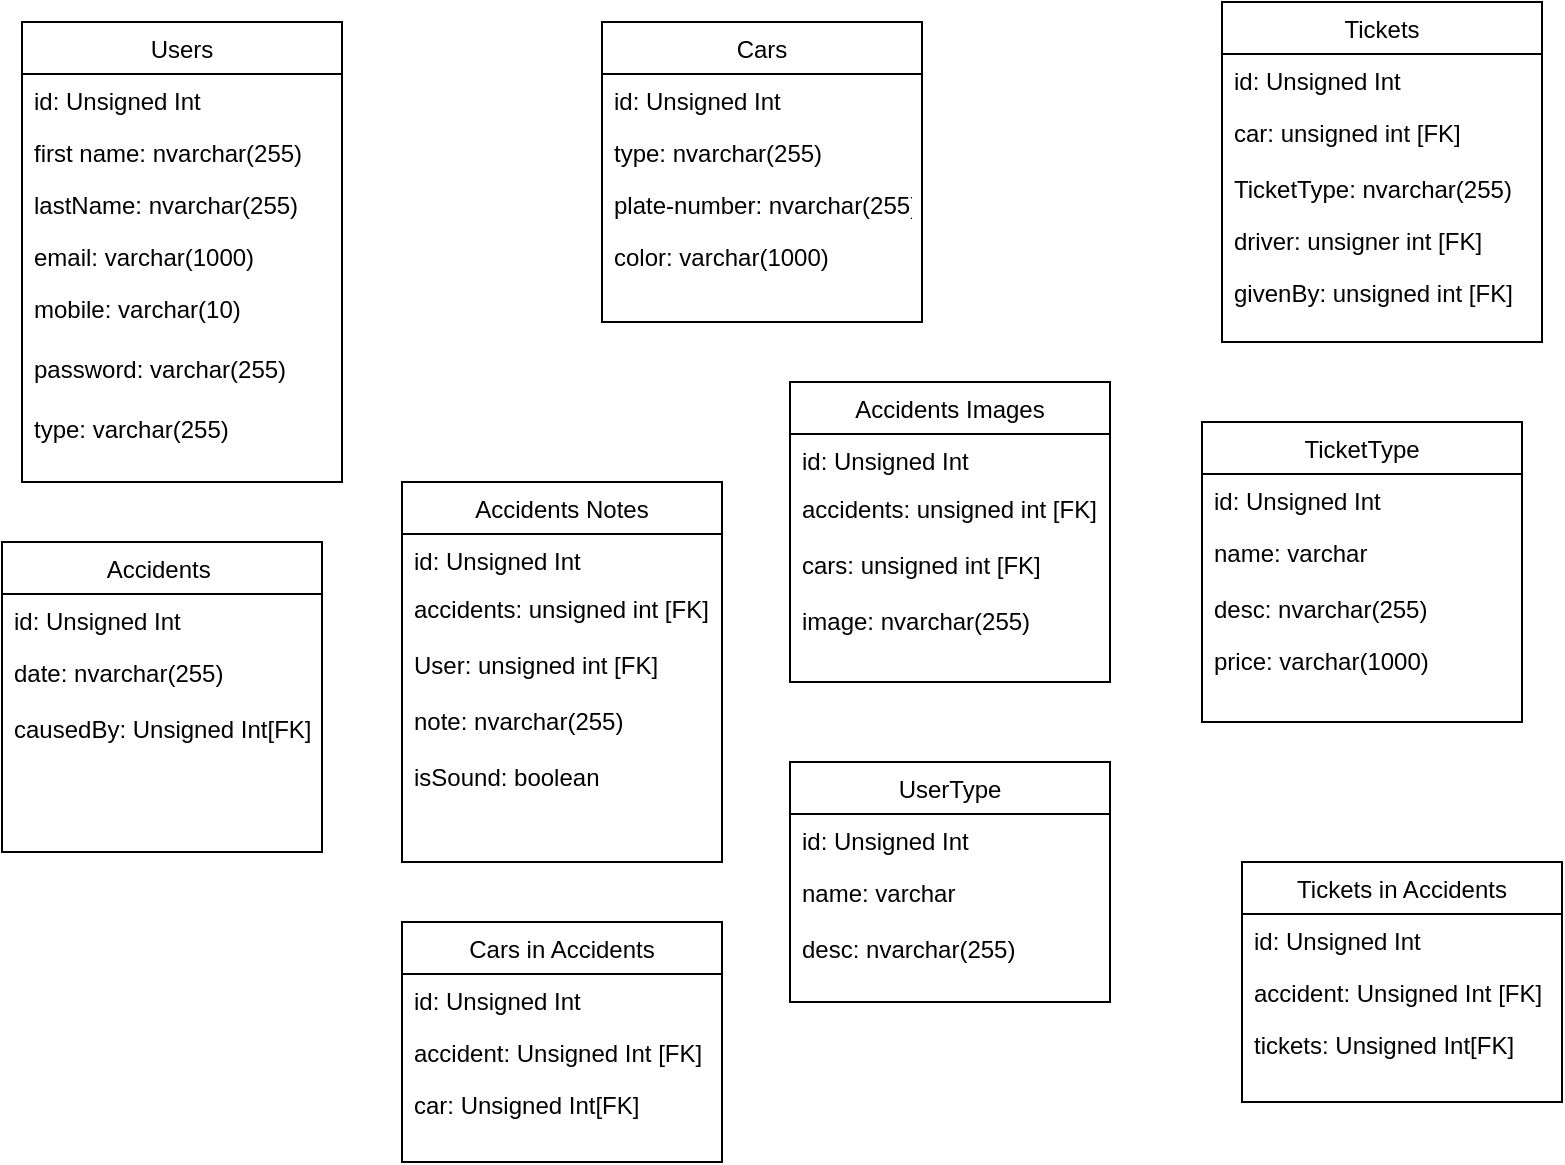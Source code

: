 <mxfile version="14.8.5" type="device"><diagram id="C5RBs43oDa-KdzZeNtuy" name="Page-1"><mxGraphModel dx="988" dy="637" grid="1" gridSize="10" guides="1" tooltips="1" connect="1" arrows="1" fold="1" page="1" pageScale="1" pageWidth="827" pageHeight="1169" math="0" shadow="0"><root><mxCell id="WIyWlLk6GJQsqaUBKTNV-0"/><mxCell id="WIyWlLk6GJQsqaUBKTNV-1" parent="WIyWlLk6GJQsqaUBKTNV-0"/><mxCell id="zkfFHV4jXpPFQw0GAbJ--17" value="Users" style="swimlane;fontStyle=0;align=center;verticalAlign=top;childLayout=stackLayout;horizontal=1;startSize=26;horizontalStack=0;resizeParent=1;resizeLast=0;collapsible=1;marginBottom=0;rounded=0;shadow=0;strokeWidth=1;" parent="WIyWlLk6GJQsqaUBKTNV-1" vertex="1"><mxGeometry x="30" y="40" width="160" height="230" as="geometry"><mxRectangle x="550" y="140" width="160" height="26" as="alternateBounds"/></mxGeometry></mxCell><mxCell id="zkfFHV4jXpPFQw0GAbJ--18" value="id: Unsigned Int" style="text;align=left;verticalAlign=top;spacingLeft=4;spacingRight=4;overflow=hidden;rotatable=0;points=[[0,0.5],[1,0.5]];portConstraint=eastwest;" parent="zkfFHV4jXpPFQw0GAbJ--17" vertex="1"><mxGeometry y="26" width="160" height="26" as="geometry"/></mxCell><mxCell id="zkfFHV4jXpPFQw0GAbJ--19" value="first name: nvarchar(255)" style="text;align=left;verticalAlign=top;spacingLeft=4;spacingRight=4;overflow=hidden;rotatable=0;points=[[0,0.5],[1,0.5]];portConstraint=eastwest;rounded=0;shadow=0;html=0;" parent="zkfFHV4jXpPFQw0GAbJ--17" vertex="1"><mxGeometry y="52" width="160" height="26" as="geometry"/></mxCell><mxCell id="zkfFHV4jXpPFQw0GAbJ--20" value="lastName: nvarchar(255)" style="text;align=left;verticalAlign=top;spacingLeft=4;spacingRight=4;overflow=hidden;rotatable=0;points=[[0,0.5],[1,0.5]];portConstraint=eastwest;rounded=0;shadow=0;html=0;" parent="zkfFHV4jXpPFQw0GAbJ--17" vertex="1"><mxGeometry y="78" width="160" height="26" as="geometry"/></mxCell><mxCell id="zkfFHV4jXpPFQw0GAbJ--21" value="email: varchar(1000)" style="text;align=left;verticalAlign=top;spacingLeft=4;spacingRight=4;overflow=hidden;rotatable=0;points=[[0,0.5],[1,0.5]];portConstraint=eastwest;rounded=0;shadow=0;html=0;" parent="zkfFHV4jXpPFQw0GAbJ--17" vertex="1"><mxGeometry y="104" width="160" height="26" as="geometry"/></mxCell><mxCell id="zkfFHV4jXpPFQw0GAbJ--22" value="mobile: varchar(10)" style="text;align=left;verticalAlign=top;spacingLeft=4;spacingRight=4;overflow=hidden;rotatable=0;points=[[0,0.5],[1,0.5]];portConstraint=eastwest;rounded=0;shadow=0;html=0;" parent="zkfFHV4jXpPFQw0GAbJ--17" vertex="1"><mxGeometry y="130" width="160" height="30" as="geometry"/></mxCell><mxCell id="WPhgTJK7prdFqm8Pn-0m-1" value="password: varchar(255)" style="text;align=left;verticalAlign=top;spacingLeft=4;spacingRight=4;overflow=hidden;rotatable=0;points=[[0,0.5],[1,0.5]];portConstraint=eastwest;rounded=0;shadow=0;html=0;" vertex="1" parent="zkfFHV4jXpPFQw0GAbJ--17"><mxGeometry y="160" width="160" height="30" as="geometry"/></mxCell><mxCell id="WPhgTJK7prdFqm8Pn-0m-71" value="type: varchar(255)" style="text;align=left;verticalAlign=top;spacingLeft=4;spacingRight=4;overflow=hidden;rotatable=0;points=[[0,0.5],[1,0.5]];portConstraint=eastwest;rounded=0;shadow=0;html=0;" vertex="1" parent="zkfFHV4jXpPFQw0GAbJ--17"><mxGeometry y="190" width="160" height="30" as="geometry"/></mxCell><mxCell id="WPhgTJK7prdFqm8Pn-0m-5" value="Accidents " style="swimlane;fontStyle=0;align=center;verticalAlign=top;childLayout=stackLayout;horizontal=1;startSize=26;horizontalStack=0;resizeParent=1;resizeLast=0;collapsible=1;marginBottom=0;rounded=0;shadow=0;strokeWidth=1;" vertex="1" parent="WIyWlLk6GJQsqaUBKTNV-1"><mxGeometry x="20" y="300" width="160" height="155" as="geometry"><mxRectangle x="550" y="140" width="160" height="26" as="alternateBounds"/></mxGeometry></mxCell><mxCell id="WPhgTJK7prdFqm8Pn-0m-6" value="id: Unsigned Int" style="text;align=left;verticalAlign=top;spacingLeft=4;spacingRight=4;overflow=hidden;rotatable=0;points=[[0,0.5],[1,0.5]];portConstraint=eastwest;" vertex="1" parent="WPhgTJK7prdFqm8Pn-0m-5"><mxGeometry y="26" width="160" height="26" as="geometry"/></mxCell><mxCell id="WPhgTJK7prdFqm8Pn-0m-7" value="date: nvarchar(255)" style="text;align=left;verticalAlign=top;spacingLeft=4;spacingRight=4;overflow=hidden;rotatable=0;points=[[0,0.5],[1,0.5]];portConstraint=eastwest;rounded=0;shadow=0;html=0;" vertex="1" parent="WPhgTJK7prdFqm8Pn-0m-5"><mxGeometry y="52" width="160" height="28" as="geometry"/></mxCell><mxCell id="WPhgTJK7prdFqm8Pn-0m-52" value="causedBy: Unsigned Int[FK]" style="text;align=left;verticalAlign=top;spacingLeft=4;spacingRight=4;overflow=hidden;rotatable=0;points=[[0,0.5],[1,0.5]];portConstraint=eastwest;rounded=0;shadow=0;html=0;" vertex="1" parent="WPhgTJK7prdFqm8Pn-0m-5"><mxGeometry y="80" width="160" height="28" as="geometry"/></mxCell><mxCell id="WPhgTJK7prdFqm8Pn-0m-12" value="Cars" style="swimlane;fontStyle=0;align=center;verticalAlign=top;childLayout=stackLayout;horizontal=1;startSize=26;horizontalStack=0;resizeParent=1;resizeLast=0;collapsible=1;marginBottom=0;rounded=0;shadow=0;strokeWidth=1;" vertex="1" parent="WIyWlLk6GJQsqaUBKTNV-1"><mxGeometry x="320" y="40" width="160" height="150" as="geometry"><mxRectangle x="550" y="140" width="160" height="26" as="alternateBounds"/></mxGeometry></mxCell><mxCell id="WPhgTJK7prdFqm8Pn-0m-13" value="id: Unsigned Int" style="text;align=left;verticalAlign=top;spacingLeft=4;spacingRight=4;overflow=hidden;rotatable=0;points=[[0,0.5],[1,0.5]];portConstraint=eastwest;" vertex="1" parent="WPhgTJK7prdFqm8Pn-0m-12"><mxGeometry y="26" width="160" height="26" as="geometry"/></mxCell><mxCell id="WPhgTJK7prdFqm8Pn-0m-14" value="type: nvarchar(255)" style="text;align=left;verticalAlign=top;spacingLeft=4;spacingRight=4;overflow=hidden;rotatable=0;points=[[0,0.5],[1,0.5]];portConstraint=eastwest;rounded=0;shadow=0;html=0;" vertex="1" parent="WPhgTJK7prdFqm8Pn-0m-12"><mxGeometry y="52" width="160" height="26" as="geometry"/></mxCell><mxCell id="WPhgTJK7prdFqm8Pn-0m-15" value="plate-number: nvarchar(255)" style="text;align=left;verticalAlign=top;spacingLeft=4;spacingRight=4;overflow=hidden;rotatable=0;points=[[0,0.5],[1,0.5]];portConstraint=eastwest;rounded=0;shadow=0;html=0;" vertex="1" parent="WPhgTJK7prdFqm8Pn-0m-12"><mxGeometry y="78" width="160" height="26" as="geometry"/></mxCell><mxCell id="WPhgTJK7prdFqm8Pn-0m-16" value="color: varchar(1000)" style="text;align=left;verticalAlign=top;spacingLeft=4;spacingRight=4;overflow=hidden;rotatable=0;points=[[0,0.5],[1,0.5]];portConstraint=eastwest;rounded=0;shadow=0;html=0;" vertex="1" parent="WPhgTJK7prdFqm8Pn-0m-12"><mxGeometry y="104" width="160" height="26" as="geometry"/></mxCell><mxCell id="WPhgTJK7prdFqm8Pn-0m-19" value="Tickets" style="swimlane;fontStyle=0;align=center;verticalAlign=top;childLayout=stackLayout;horizontal=1;startSize=26;horizontalStack=0;resizeParent=1;resizeLast=0;collapsible=1;marginBottom=0;rounded=0;shadow=0;strokeWidth=1;" vertex="1" parent="WIyWlLk6GJQsqaUBKTNV-1"><mxGeometry x="630" y="30" width="160" height="170" as="geometry"><mxRectangle x="550" y="140" width="160" height="26" as="alternateBounds"/></mxGeometry></mxCell><mxCell id="WPhgTJK7prdFqm8Pn-0m-20" value="id: Unsigned Int" style="text;align=left;verticalAlign=top;spacingLeft=4;spacingRight=4;overflow=hidden;rotatable=0;points=[[0,0.5],[1,0.5]];portConstraint=eastwest;" vertex="1" parent="WPhgTJK7prdFqm8Pn-0m-19"><mxGeometry y="26" width="160" height="26" as="geometry"/></mxCell><mxCell id="WPhgTJK7prdFqm8Pn-0m-21" value="car: unsigned int [FK]" style="text;align=left;verticalAlign=top;spacingLeft=4;spacingRight=4;overflow=hidden;rotatable=0;points=[[0,0.5],[1,0.5]];portConstraint=eastwest;rounded=0;shadow=0;html=0;" vertex="1" parent="WPhgTJK7prdFqm8Pn-0m-19"><mxGeometry y="52" width="160" height="28" as="geometry"/></mxCell><mxCell id="WPhgTJK7prdFqm8Pn-0m-22" value="TicketType: nvarchar(255)" style="text;align=left;verticalAlign=top;spacingLeft=4;spacingRight=4;overflow=hidden;rotatable=0;points=[[0,0.5],[1,0.5]];portConstraint=eastwest;rounded=0;shadow=0;html=0;" vertex="1" parent="WPhgTJK7prdFqm8Pn-0m-19"><mxGeometry y="80" width="160" height="26" as="geometry"/></mxCell><mxCell id="WPhgTJK7prdFqm8Pn-0m-23" value="driver: unsigner int [FK]" style="text;align=left;verticalAlign=top;spacingLeft=4;spacingRight=4;overflow=hidden;rotatable=0;points=[[0,0.5],[1,0.5]];portConstraint=eastwest;rounded=0;shadow=0;html=0;" vertex="1" parent="WPhgTJK7prdFqm8Pn-0m-19"><mxGeometry y="106" width="160" height="26" as="geometry"/></mxCell><mxCell id="WPhgTJK7prdFqm8Pn-0m-25" value="givenBy: unsigned int [FK]" style="text;align=left;verticalAlign=top;spacingLeft=4;spacingRight=4;overflow=hidden;rotatable=0;points=[[0,0.5],[1,0.5]];portConstraint=eastwest;rounded=0;shadow=0;html=0;" vertex="1" parent="WPhgTJK7prdFqm8Pn-0m-19"><mxGeometry y="132" width="160" height="28" as="geometry"/></mxCell><mxCell id="WPhgTJK7prdFqm8Pn-0m-26" value="TicketType" style="swimlane;fontStyle=0;align=center;verticalAlign=top;childLayout=stackLayout;horizontal=1;startSize=26;horizontalStack=0;resizeParent=1;resizeLast=0;collapsible=1;marginBottom=0;rounded=0;shadow=0;strokeWidth=1;" vertex="1" parent="WIyWlLk6GJQsqaUBKTNV-1"><mxGeometry x="620" y="240" width="160" height="150" as="geometry"><mxRectangle x="550" y="140" width="160" height="26" as="alternateBounds"/></mxGeometry></mxCell><mxCell id="WPhgTJK7prdFqm8Pn-0m-27" value="id: Unsigned Int" style="text;align=left;verticalAlign=top;spacingLeft=4;spacingRight=4;overflow=hidden;rotatable=0;points=[[0,0.5],[1,0.5]];portConstraint=eastwest;" vertex="1" parent="WPhgTJK7prdFqm8Pn-0m-26"><mxGeometry y="26" width="160" height="26" as="geometry"/></mxCell><mxCell id="WPhgTJK7prdFqm8Pn-0m-28" value="name: varchar" style="text;align=left;verticalAlign=top;spacingLeft=4;spacingRight=4;overflow=hidden;rotatable=0;points=[[0,0.5],[1,0.5]];portConstraint=eastwest;rounded=0;shadow=0;html=0;" vertex="1" parent="WPhgTJK7prdFqm8Pn-0m-26"><mxGeometry y="52" width="160" height="28" as="geometry"/></mxCell><mxCell id="WPhgTJK7prdFqm8Pn-0m-29" value="desc: nvarchar(255)" style="text;align=left;verticalAlign=top;spacingLeft=4;spacingRight=4;overflow=hidden;rotatable=0;points=[[0,0.5],[1,0.5]];portConstraint=eastwest;rounded=0;shadow=0;html=0;" vertex="1" parent="WPhgTJK7prdFqm8Pn-0m-26"><mxGeometry y="80" width="160" height="26" as="geometry"/></mxCell><mxCell id="WPhgTJK7prdFqm8Pn-0m-30" value="price: varchar(1000)" style="text;align=left;verticalAlign=top;spacingLeft=4;spacingRight=4;overflow=hidden;rotatable=0;points=[[0,0.5],[1,0.5]];portConstraint=eastwest;rounded=0;shadow=0;html=0;" vertex="1" parent="WPhgTJK7prdFqm8Pn-0m-26"><mxGeometry y="106" width="160" height="26" as="geometry"/></mxCell><mxCell id="WPhgTJK7prdFqm8Pn-0m-35" value="Accidents Images" style="swimlane;fontStyle=0;align=center;verticalAlign=top;childLayout=stackLayout;horizontal=1;startSize=26;horizontalStack=0;resizeParent=1;resizeLast=0;collapsible=1;marginBottom=0;rounded=0;shadow=0;strokeWidth=1;" vertex="1" parent="WIyWlLk6GJQsqaUBKTNV-1"><mxGeometry x="414" y="220" width="160" height="150" as="geometry"><mxRectangle x="550" y="140" width="160" height="26" as="alternateBounds"/></mxGeometry></mxCell><mxCell id="WPhgTJK7prdFqm8Pn-0m-36" value="id: Unsigned Int&#10;" style="text;align=left;verticalAlign=top;spacingLeft=4;spacingRight=4;overflow=hidden;rotatable=0;points=[[0,0.5],[1,0.5]];portConstraint=eastwest;" vertex="1" parent="WPhgTJK7prdFqm8Pn-0m-35"><mxGeometry y="26" width="160" height="24" as="geometry"/></mxCell><mxCell id="WPhgTJK7prdFqm8Pn-0m-37" value="accidents: unsigned int [FK]" style="text;align=left;verticalAlign=top;spacingLeft=4;spacingRight=4;overflow=hidden;rotatable=0;points=[[0,0.5],[1,0.5]];portConstraint=eastwest;rounded=0;shadow=0;html=0;" vertex="1" parent="WPhgTJK7prdFqm8Pn-0m-35"><mxGeometry y="50" width="160" height="28" as="geometry"/></mxCell><mxCell id="WPhgTJK7prdFqm8Pn-0m-53" value="cars: unsigned int [FK]" style="text;align=left;verticalAlign=top;spacingLeft=4;spacingRight=4;overflow=hidden;rotatable=0;points=[[0,0.5],[1,0.5]];portConstraint=eastwest;rounded=0;shadow=0;html=0;" vertex="1" parent="WPhgTJK7prdFqm8Pn-0m-35"><mxGeometry y="78" width="160" height="28" as="geometry"/></mxCell><mxCell id="WPhgTJK7prdFqm8Pn-0m-54" value="image: nvarchar(255)" style="text;align=left;verticalAlign=top;spacingLeft=4;spacingRight=4;overflow=hidden;rotatable=0;points=[[0,0.5],[1,0.5]];portConstraint=eastwest;rounded=0;shadow=0;html=0;" vertex="1" parent="WPhgTJK7prdFqm8Pn-0m-35"><mxGeometry y="106" width="160" height="28" as="geometry"/></mxCell><mxCell id="WPhgTJK7prdFqm8Pn-0m-41" value="Cars in Accidents" style="swimlane;fontStyle=0;align=center;verticalAlign=top;childLayout=stackLayout;horizontal=1;startSize=26;horizontalStack=0;resizeParent=1;resizeLast=0;collapsible=1;marginBottom=0;rounded=0;shadow=0;strokeWidth=1;" vertex="1" parent="WIyWlLk6GJQsqaUBKTNV-1"><mxGeometry x="220" y="490" width="160" height="120" as="geometry"><mxRectangle x="550" y="140" width="160" height="26" as="alternateBounds"/></mxGeometry></mxCell><mxCell id="WPhgTJK7prdFqm8Pn-0m-42" value="id: Unsigned Int" style="text;align=left;verticalAlign=top;spacingLeft=4;spacingRight=4;overflow=hidden;rotatable=0;points=[[0,0.5],[1,0.5]];portConstraint=eastwest;" vertex="1" parent="WPhgTJK7prdFqm8Pn-0m-41"><mxGeometry y="26" width="160" height="26" as="geometry"/></mxCell><mxCell id="WPhgTJK7prdFqm8Pn-0m-43" value="accident: Unsigned Int [FK]" style="text;align=left;verticalAlign=top;spacingLeft=4;spacingRight=4;overflow=hidden;rotatable=0;points=[[0,0.5],[1,0.5]];portConstraint=eastwest;rounded=0;shadow=0;html=0;" vertex="1" parent="WPhgTJK7prdFqm8Pn-0m-41"><mxGeometry y="52" width="160" height="26" as="geometry"/></mxCell><mxCell id="WPhgTJK7prdFqm8Pn-0m-44" value="car: Unsigned Int[FK]" style="text;align=left;verticalAlign=top;spacingLeft=4;spacingRight=4;overflow=hidden;rotatable=0;points=[[0,0.5],[1,0.5]];portConstraint=eastwest;rounded=0;shadow=0;html=0;" vertex="1" parent="WPhgTJK7prdFqm8Pn-0m-41"><mxGeometry y="78" width="160" height="26" as="geometry"/></mxCell><mxCell id="WPhgTJK7prdFqm8Pn-0m-56" value="Accidents Notes" style="swimlane;fontStyle=0;align=center;verticalAlign=top;childLayout=stackLayout;horizontal=1;startSize=26;horizontalStack=0;resizeParent=1;resizeLast=0;collapsible=1;marginBottom=0;rounded=0;shadow=0;strokeWidth=1;" vertex="1" parent="WIyWlLk6GJQsqaUBKTNV-1"><mxGeometry x="220" y="270" width="160" height="190" as="geometry"><mxRectangle x="550" y="140" width="160" height="26" as="alternateBounds"/></mxGeometry></mxCell><mxCell id="WPhgTJK7prdFqm8Pn-0m-57" value="id: Unsigned Int&#10;" style="text;align=left;verticalAlign=top;spacingLeft=4;spacingRight=4;overflow=hidden;rotatable=0;points=[[0,0.5],[1,0.5]];portConstraint=eastwest;" vertex="1" parent="WPhgTJK7prdFqm8Pn-0m-56"><mxGeometry y="26" width="160" height="24" as="geometry"/></mxCell><mxCell id="WPhgTJK7prdFqm8Pn-0m-58" value="accidents: unsigned int [FK]" style="text;align=left;verticalAlign=top;spacingLeft=4;spacingRight=4;overflow=hidden;rotatable=0;points=[[0,0.5],[1,0.5]];portConstraint=eastwest;rounded=0;shadow=0;html=0;" vertex="1" parent="WPhgTJK7prdFqm8Pn-0m-56"><mxGeometry y="50" width="160" height="28" as="geometry"/></mxCell><mxCell id="WPhgTJK7prdFqm8Pn-0m-59" value="User: unsigned int [FK]" style="text;align=left;verticalAlign=top;spacingLeft=4;spacingRight=4;overflow=hidden;rotatable=0;points=[[0,0.5],[1,0.5]];portConstraint=eastwest;rounded=0;shadow=0;html=0;" vertex="1" parent="WPhgTJK7prdFqm8Pn-0m-56"><mxGeometry y="78" width="160" height="28" as="geometry"/></mxCell><mxCell id="WPhgTJK7prdFqm8Pn-0m-60" value="note: nvarchar(255)" style="text;align=left;verticalAlign=top;spacingLeft=4;spacingRight=4;overflow=hidden;rotatable=0;points=[[0,0.5],[1,0.5]];portConstraint=eastwest;rounded=0;shadow=0;html=0;" vertex="1" parent="WPhgTJK7prdFqm8Pn-0m-56"><mxGeometry y="106" width="160" height="28" as="geometry"/></mxCell><mxCell id="WPhgTJK7prdFqm8Pn-0m-61" value="isSound: boolean" style="text;align=left;verticalAlign=top;spacingLeft=4;spacingRight=4;overflow=hidden;rotatable=0;points=[[0,0.5],[1,0.5]];portConstraint=eastwest;rounded=0;shadow=0;html=0;" vertex="1" parent="WPhgTJK7prdFqm8Pn-0m-56"><mxGeometry y="134" width="160" height="28" as="geometry"/></mxCell><mxCell id="WPhgTJK7prdFqm8Pn-0m-62" value="Tickets in Accidents" style="swimlane;fontStyle=0;align=center;verticalAlign=top;childLayout=stackLayout;horizontal=1;startSize=26;horizontalStack=0;resizeParent=1;resizeLast=0;collapsible=1;marginBottom=0;rounded=0;shadow=0;strokeWidth=1;" vertex="1" parent="WIyWlLk6GJQsqaUBKTNV-1"><mxGeometry x="640" y="460" width="160" height="120" as="geometry"><mxRectangle x="550" y="140" width="160" height="26" as="alternateBounds"/></mxGeometry></mxCell><mxCell id="WPhgTJK7prdFqm8Pn-0m-63" value="id: Unsigned Int" style="text;align=left;verticalAlign=top;spacingLeft=4;spacingRight=4;overflow=hidden;rotatable=0;points=[[0,0.5],[1,0.5]];portConstraint=eastwest;" vertex="1" parent="WPhgTJK7prdFqm8Pn-0m-62"><mxGeometry y="26" width="160" height="26" as="geometry"/></mxCell><mxCell id="WPhgTJK7prdFqm8Pn-0m-64" value="accident: Unsigned Int [FK]" style="text;align=left;verticalAlign=top;spacingLeft=4;spacingRight=4;overflow=hidden;rotatable=0;points=[[0,0.5],[1,0.5]];portConstraint=eastwest;rounded=0;shadow=0;html=0;" vertex="1" parent="WPhgTJK7prdFqm8Pn-0m-62"><mxGeometry y="52" width="160" height="26" as="geometry"/></mxCell><mxCell id="WPhgTJK7prdFqm8Pn-0m-65" value="tickets: Unsigned Int[FK]" style="text;align=left;verticalAlign=top;spacingLeft=4;spacingRight=4;overflow=hidden;rotatable=0;points=[[0,0.5],[1,0.5]];portConstraint=eastwest;rounded=0;shadow=0;html=0;" vertex="1" parent="WPhgTJK7prdFqm8Pn-0m-62"><mxGeometry y="78" width="160" height="26" as="geometry"/></mxCell><mxCell id="WPhgTJK7prdFqm8Pn-0m-66" value="UserType" style="swimlane;fontStyle=0;align=center;verticalAlign=top;childLayout=stackLayout;horizontal=1;startSize=26;horizontalStack=0;resizeParent=1;resizeLast=0;collapsible=1;marginBottom=0;rounded=0;shadow=0;strokeWidth=1;" vertex="1" parent="WIyWlLk6GJQsqaUBKTNV-1"><mxGeometry x="414" y="410" width="160" height="120" as="geometry"><mxRectangle x="550" y="140" width="160" height="26" as="alternateBounds"/></mxGeometry></mxCell><mxCell id="WPhgTJK7prdFqm8Pn-0m-67" value="id: Unsigned Int" style="text;align=left;verticalAlign=top;spacingLeft=4;spacingRight=4;overflow=hidden;rotatable=0;points=[[0,0.5],[1,0.5]];portConstraint=eastwest;" vertex="1" parent="WPhgTJK7prdFqm8Pn-0m-66"><mxGeometry y="26" width="160" height="26" as="geometry"/></mxCell><mxCell id="WPhgTJK7prdFqm8Pn-0m-68" value="name: varchar" style="text;align=left;verticalAlign=top;spacingLeft=4;spacingRight=4;overflow=hidden;rotatable=0;points=[[0,0.5],[1,0.5]];portConstraint=eastwest;rounded=0;shadow=0;html=0;" vertex="1" parent="WPhgTJK7prdFqm8Pn-0m-66"><mxGeometry y="52" width="160" height="28" as="geometry"/></mxCell><mxCell id="WPhgTJK7prdFqm8Pn-0m-69" value="desc: nvarchar(255)" style="text;align=left;verticalAlign=top;spacingLeft=4;spacingRight=4;overflow=hidden;rotatable=0;points=[[0,0.5],[1,0.5]];portConstraint=eastwest;rounded=0;shadow=0;html=0;" vertex="1" parent="WPhgTJK7prdFqm8Pn-0m-66"><mxGeometry y="80" width="160" height="26" as="geometry"/></mxCell></root></mxGraphModel></diagram></mxfile>